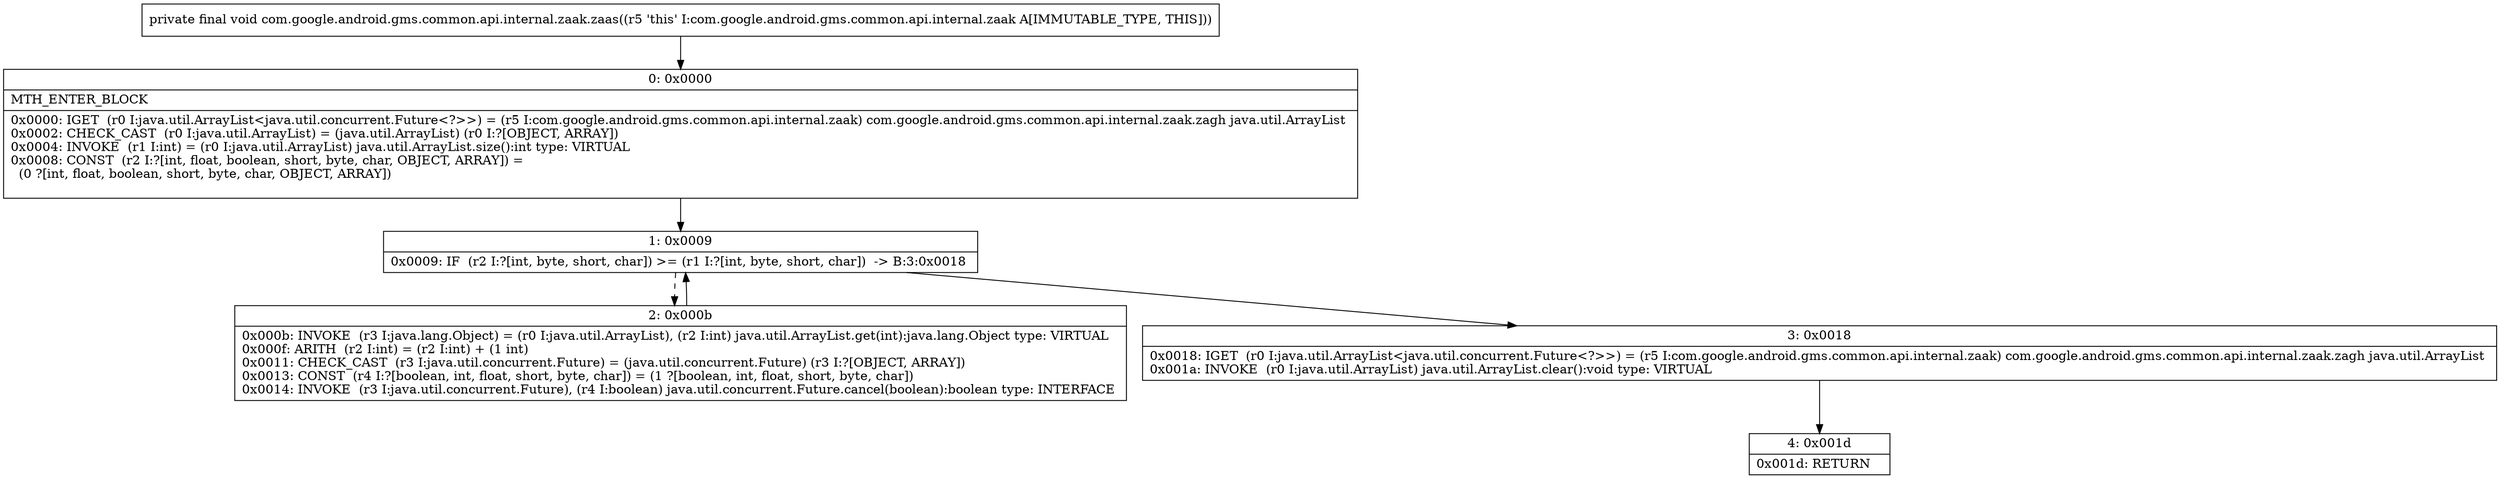 digraph "CFG forcom.google.android.gms.common.api.internal.zaak.zaas()V" {
Node_0 [shape=record,label="{0\:\ 0x0000|MTH_ENTER_BLOCK\l|0x0000: IGET  (r0 I:java.util.ArrayList\<java.util.concurrent.Future\<?\>\>) = (r5 I:com.google.android.gms.common.api.internal.zaak) com.google.android.gms.common.api.internal.zaak.zagh java.util.ArrayList \l0x0002: CHECK_CAST  (r0 I:java.util.ArrayList) = (java.util.ArrayList) (r0 I:?[OBJECT, ARRAY]) \l0x0004: INVOKE  (r1 I:int) = (r0 I:java.util.ArrayList) java.util.ArrayList.size():int type: VIRTUAL \l0x0008: CONST  (r2 I:?[int, float, boolean, short, byte, char, OBJECT, ARRAY]) = \l  (0 ?[int, float, boolean, short, byte, char, OBJECT, ARRAY])\l \l}"];
Node_1 [shape=record,label="{1\:\ 0x0009|0x0009: IF  (r2 I:?[int, byte, short, char]) \>= (r1 I:?[int, byte, short, char])  \-\> B:3:0x0018 \l}"];
Node_2 [shape=record,label="{2\:\ 0x000b|0x000b: INVOKE  (r3 I:java.lang.Object) = (r0 I:java.util.ArrayList), (r2 I:int) java.util.ArrayList.get(int):java.lang.Object type: VIRTUAL \l0x000f: ARITH  (r2 I:int) = (r2 I:int) + (1 int) \l0x0011: CHECK_CAST  (r3 I:java.util.concurrent.Future) = (java.util.concurrent.Future) (r3 I:?[OBJECT, ARRAY]) \l0x0013: CONST  (r4 I:?[boolean, int, float, short, byte, char]) = (1 ?[boolean, int, float, short, byte, char]) \l0x0014: INVOKE  (r3 I:java.util.concurrent.Future), (r4 I:boolean) java.util.concurrent.Future.cancel(boolean):boolean type: INTERFACE \l}"];
Node_3 [shape=record,label="{3\:\ 0x0018|0x0018: IGET  (r0 I:java.util.ArrayList\<java.util.concurrent.Future\<?\>\>) = (r5 I:com.google.android.gms.common.api.internal.zaak) com.google.android.gms.common.api.internal.zaak.zagh java.util.ArrayList \l0x001a: INVOKE  (r0 I:java.util.ArrayList) java.util.ArrayList.clear():void type: VIRTUAL \l}"];
Node_4 [shape=record,label="{4\:\ 0x001d|0x001d: RETURN   \l}"];
MethodNode[shape=record,label="{private final void com.google.android.gms.common.api.internal.zaak.zaas((r5 'this' I:com.google.android.gms.common.api.internal.zaak A[IMMUTABLE_TYPE, THIS])) }"];
MethodNode -> Node_0;
Node_0 -> Node_1;
Node_1 -> Node_2[style=dashed];
Node_1 -> Node_3;
Node_2 -> Node_1;
Node_3 -> Node_4;
}

